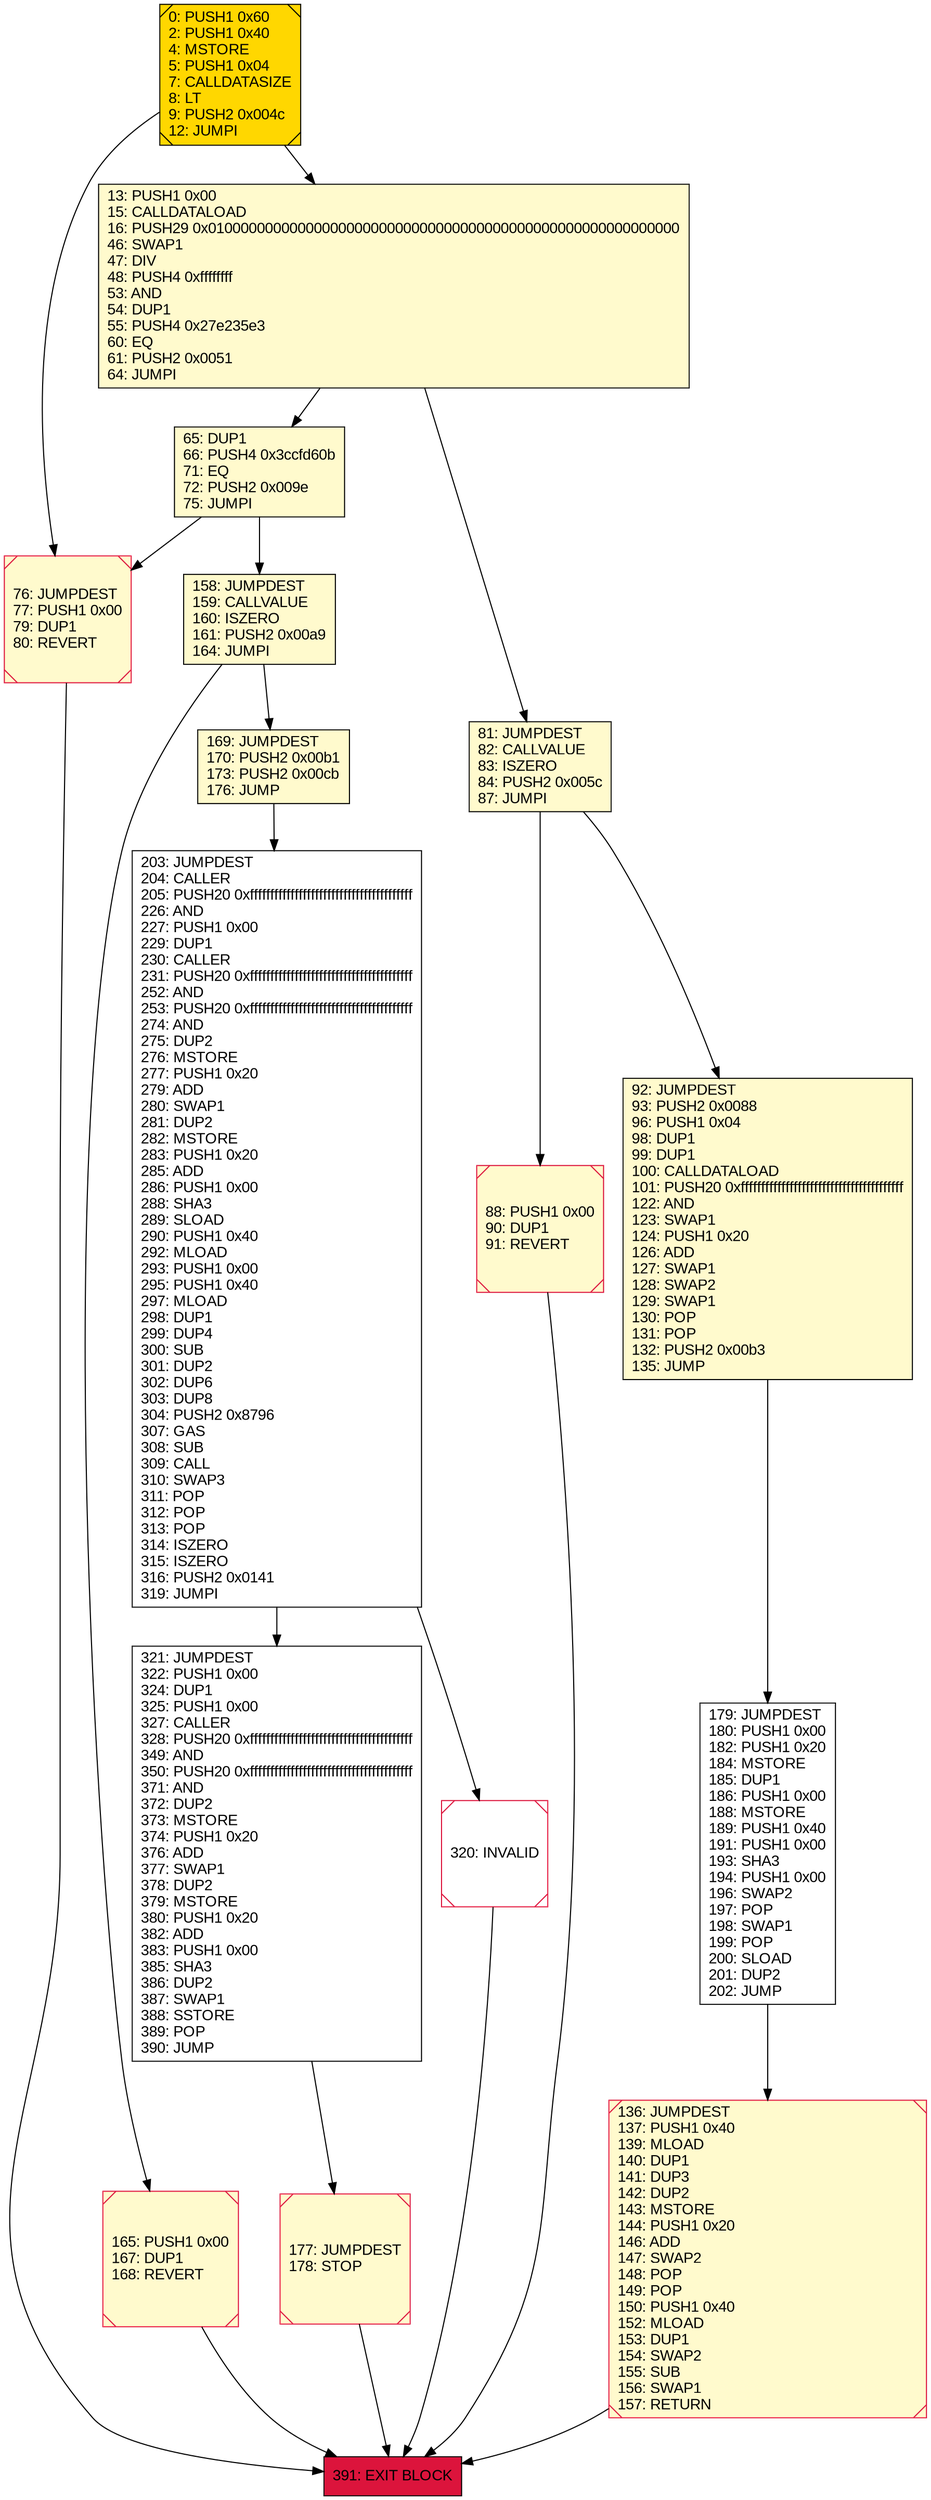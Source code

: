 digraph G {
bgcolor=transparent rankdir=UD;
node [shape=box style=filled color=black fillcolor=white fontname=arial fontcolor=black];
165 [label="165: PUSH1 0x00\l167: DUP1\l168: REVERT\l" fillcolor=lemonchiffon shape=Msquare color=crimson ];
177 [label="177: JUMPDEST\l178: STOP\l" fillcolor=lemonchiffon shape=Msquare color=crimson ];
0 [label="0: PUSH1 0x60\l2: PUSH1 0x40\l4: MSTORE\l5: PUSH1 0x04\l7: CALLDATASIZE\l8: LT\l9: PUSH2 0x004c\l12: JUMPI\l" fillcolor=lemonchiffon shape=Msquare fillcolor=gold ];
203 [label="203: JUMPDEST\l204: CALLER\l205: PUSH20 0xffffffffffffffffffffffffffffffffffffffff\l226: AND\l227: PUSH1 0x00\l229: DUP1\l230: CALLER\l231: PUSH20 0xffffffffffffffffffffffffffffffffffffffff\l252: AND\l253: PUSH20 0xffffffffffffffffffffffffffffffffffffffff\l274: AND\l275: DUP2\l276: MSTORE\l277: PUSH1 0x20\l279: ADD\l280: SWAP1\l281: DUP2\l282: MSTORE\l283: PUSH1 0x20\l285: ADD\l286: PUSH1 0x00\l288: SHA3\l289: SLOAD\l290: PUSH1 0x40\l292: MLOAD\l293: PUSH1 0x00\l295: PUSH1 0x40\l297: MLOAD\l298: DUP1\l299: DUP4\l300: SUB\l301: DUP2\l302: DUP6\l303: DUP8\l304: PUSH2 0x8796\l307: GAS\l308: SUB\l309: CALL\l310: SWAP3\l311: POP\l312: POP\l313: POP\l314: ISZERO\l315: ISZERO\l316: PUSH2 0x0141\l319: JUMPI\l" ];
391 [label="391: EXIT BLOCK\l" fillcolor=crimson ];
179 [label="179: JUMPDEST\l180: PUSH1 0x00\l182: PUSH1 0x20\l184: MSTORE\l185: DUP1\l186: PUSH1 0x00\l188: MSTORE\l189: PUSH1 0x40\l191: PUSH1 0x00\l193: SHA3\l194: PUSH1 0x00\l196: SWAP2\l197: POP\l198: SWAP1\l199: POP\l200: SLOAD\l201: DUP2\l202: JUMP\l" ];
76 [label="76: JUMPDEST\l77: PUSH1 0x00\l79: DUP1\l80: REVERT\l" fillcolor=lemonchiffon shape=Msquare color=crimson ];
321 [label="321: JUMPDEST\l322: PUSH1 0x00\l324: DUP1\l325: PUSH1 0x00\l327: CALLER\l328: PUSH20 0xffffffffffffffffffffffffffffffffffffffff\l349: AND\l350: PUSH20 0xffffffffffffffffffffffffffffffffffffffff\l371: AND\l372: DUP2\l373: MSTORE\l374: PUSH1 0x20\l376: ADD\l377: SWAP1\l378: DUP2\l379: MSTORE\l380: PUSH1 0x20\l382: ADD\l383: PUSH1 0x00\l385: SHA3\l386: DUP2\l387: SWAP1\l388: SSTORE\l389: POP\l390: JUMP\l" ];
65 [label="65: DUP1\l66: PUSH4 0x3ccfd60b\l71: EQ\l72: PUSH2 0x009e\l75: JUMPI\l" fillcolor=lemonchiffon ];
81 [label="81: JUMPDEST\l82: CALLVALUE\l83: ISZERO\l84: PUSH2 0x005c\l87: JUMPI\l" fillcolor=lemonchiffon ];
158 [label="158: JUMPDEST\l159: CALLVALUE\l160: ISZERO\l161: PUSH2 0x00a9\l164: JUMPI\l" fillcolor=lemonchiffon ];
88 [label="88: PUSH1 0x00\l90: DUP1\l91: REVERT\l" fillcolor=lemonchiffon shape=Msquare color=crimson ];
169 [label="169: JUMPDEST\l170: PUSH2 0x00b1\l173: PUSH2 0x00cb\l176: JUMP\l" fillcolor=lemonchiffon ];
136 [label="136: JUMPDEST\l137: PUSH1 0x40\l139: MLOAD\l140: DUP1\l141: DUP3\l142: DUP2\l143: MSTORE\l144: PUSH1 0x20\l146: ADD\l147: SWAP2\l148: POP\l149: POP\l150: PUSH1 0x40\l152: MLOAD\l153: DUP1\l154: SWAP2\l155: SUB\l156: SWAP1\l157: RETURN\l" fillcolor=lemonchiffon shape=Msquare color=crimson ];
13 [label="13: PUSH1 0x00\l15: CALLDATALOAD\l16: PUSH29 0x0100000000000000000000000000000000000000000000000000000000\l46: SWAP1\l47: DIV\l48: PUSH4 0xffffffff\l53: AND\l54: DUP1\l55: PUSH4 0x27e235e3\l60: EQ\l61: PUSH2 0x0051\l64: JUMPI\l" fillcolor=lemonchiffon ];
92 [label="92: JUMPDEST\l93: PUSH2 0x0088\l96: PUSH1 0x04\l98: DUP1\l99: DUP1\l100: CALLDATALOAD\l101: PUSH20 0xffffffffffffffffffffffffffffffffffffffff\l122: AND\l123: SWAP1\l124: PUSH1 0x20\l126: ADD\l127: SWAP1\l128: SWAP2\l129: SWAP1\l130: POP\l131: POP\l132: PUSH2 0x00b3\l135: JUMP\l" fillcolor=lemonchiffon ];
320 [label="320: INVALID\l" shape=Msquare color=crimson ];
177 -> 391;
165 -> 391;
65 -> 158;
81 -> 88;
321 -> 177;
203 -> 321;
13 -> 65;
13 -> 81;
158 -> 169;
81 -> 92;
76 -> 391;
0 -> 76;
158 -> 165;
179 -> 136;
92 -> 179;
320 -> 391;
65 -> 76;
203 -> 320;
0 -> 13;
136 -> 391;
169 -> 203;
88 -> 391;
}